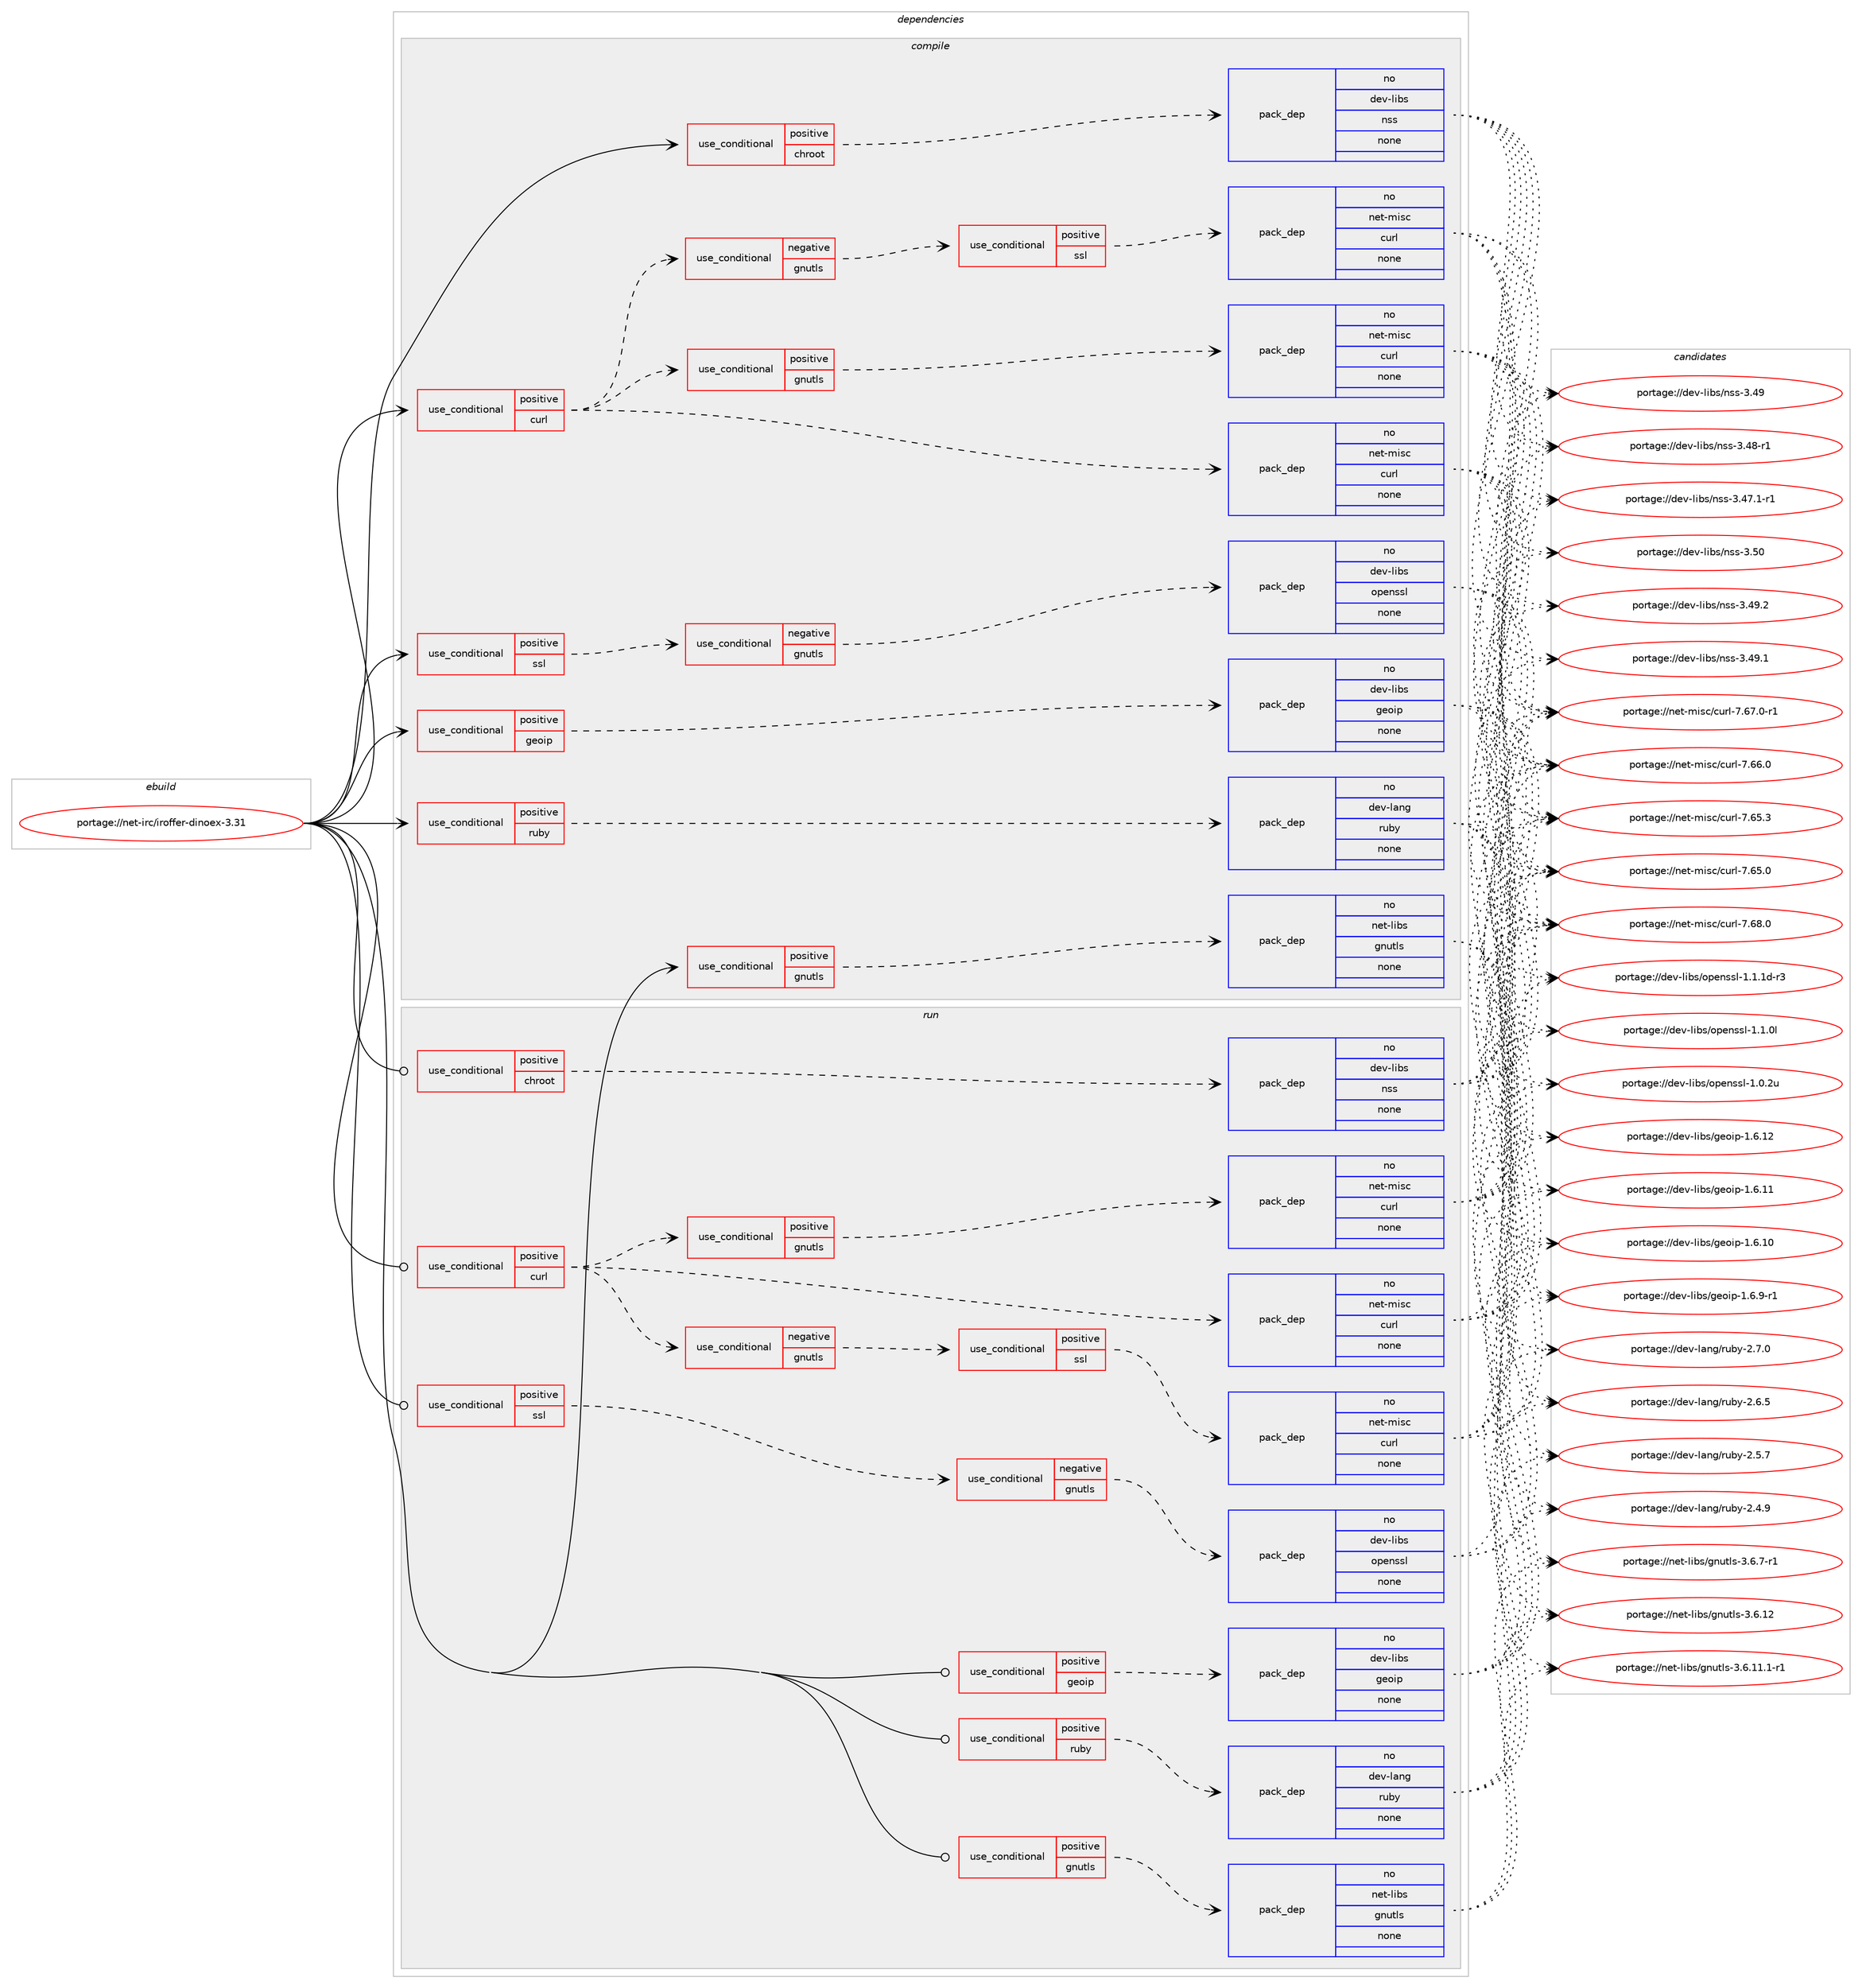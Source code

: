 digraph prolog {

# *************
# Graph options
# *************

newrank=true;
concentrate=true;
compound=true;
graph [rankdir=LR,fontname=Helvetica,fontsize=10,ranksep=1.5];#, ranksep=2.5, nodesep=0.2];
edge  [arrowhead=vee];
node  [fontname=Helvetica,fontsize=10];

# **********
# The ebuild
# **********

subgraph cluster_leftcol {
color=gray;
rank=same;
label=<<i>ebuild</i>>;
id [label="portage://net-irc/iroffer-dinoex-3.31", color=red, width=4, href="../net-irc/iroffer-dinoex-3.31.svg"];
}

# ****************
# The dependencies
# ****************

subgraph cluster_midcol {
color=gray;
label=<<i>dependencies</i>>;
subgraph cluster_compile {
fillcolor="#eeeeee";
style=filled;
label=<<i>compile</i>>;
subgraph cond27062 {
dependency126607 [label=<<TABLE BORDER="0" CELLBORDER="1" CELLSPACING="0" CELLPADDING="4"><TR><TD ROWSPAN="3" CELLPADDING="10">use_conditional</TD></TR><TR><TD>positive</TD></TR><TR><TD>chroot</TD></TR></TABLE>>, shape=none, color=red];
subgraph pack97362 {
dependency126608 [label=<<TABLE BORDER="0" CELLBORDER="1" CELLSPACING="0" CELLPADDING="4" WIDTH="220"><TR><TD ROWSPAN="6" CELLPADDING="30">pack_dep</TD></TR><TR><TD WIDTH="110">no</TD></TR><TR><TD>dev-libs</TD></TR><TR><TD>nss</TD></TR><TR><TD>none</TD></TR><TR><TD></TD></TR></TABLE>>, shape=none, color=blue];
}
dependency126607:e -> dependency126608:w [weight=20,style="dashed",arrowhead="vee"];
}
id:e -> dependency126607:w [weight=20,style="solid",arrowhead="vee"];
subgraph cond27063 {
dependency126609 [label=<<TABLE BORDER="0" CELLBORDER="1" CELLSPACING="0" CELLPADDING="4"><TR><TD ROWSPAN="3" CELLPADDING="10">use_conditional</TD></TR><TR><TD>positive</TD></TR><TR><TD>curl</TD></TR></TABLE>>, shape=none, color=red];
subgraph pack97363 {
dependency126610 [label=<<TABLE BORDER="0" CELLBORDER="1" CELLSPACING="0" CELLPADDING="4" WIDTH="220"><TR><TD ROWSPAN="6" CELLPADDING="30">pack_dep</TD></TR><TR><TD WIDTH="110">no</TD></TR><TR><TD>net-misc</TD></TR><TR><TD>curl</TD></TR><TR><TD>none</TD></TR><TR><TD></TD></TR></TABLE>>, shape=none, color=blue];
}
dependency126609:e -> dependency126610:w [weight=20,style="dashed",arrowhead="vee"];
subgraph cond27064 {
dependency126611 [label=<<TABLE BORDER="0" CELLBORDER="1" CELLSPACING="0" CELLPADDING="4"><TR><TD ROWSPAN="3" CELLPADDING="10">use_conditional</TD></TR><TR><TD>positive</TD></TR><TR><TD>gnutls</TD></TR></TABLE>>, shape=none, color=red];
subgraph pack97364 {
dependency126612 [label=<<TABLE BORDER="0" CELLBORDER="1" CELLSPACING="0" CELLPADDING="4" WIDTH="220"><TR><TD ROWSPAN="6" CELLPADDING="30">pack_dep</TD></TR><TR><TD WIDTH="110">no</TD></TR><TR><TD>net-misc</TD></TR><TR><TD>curl</TD></TR><TR><TD>none</TD></TR><TR><TD></TD></TR></TABLE>>, shape=none, color=blue];
}
dependency126611:e -> dependency126612:w [weight=20,style="dashed",arrowhead="vee"];
}
dependency126609:e -> dependency126611:w [weight=20,style="dashed",arrowhead="vee"];
subgraph cond27065 {
dependency126613 [label=<<TABLE BORDER="0" CELLBORDER="1" CELLSPACING="0" CELLPADDING="4"><TR><TD ROWSPAN="3" CELLPADDING="10">use_conditional</TD></TR><TR><TD>negative</TD></TR><TR><TD>gnutls</TD></TR></TABLE>>, shape=none, color=red];
subgraph cond27066 {
dependency126614 [label=<<TABLE BORDER="0" CELLBORDER="1" CELLSPACING="0" CELLPADDING="4"><TR><TD ROWSPAN="3" CELLPADDING="10">use_conditional</TD></TR><TR><TD>positive</TD></TR><TR><TD>ssl</TD></TR></TABLE>>, shape=none, color=red];
subgraph pack97365 {
dependency126615 [label=<<TABLE BORDER="0" CELLBORDER="1" CELLSPACING="0" CELLPADDING="4" WIDTH="220"><TR><TD ROWSPAN="6" CELLPADDING="30">pack_dep</TD></TR><TR><TD WIDTH="110">no</TD></TR><TR><TD>net-misc</TD></TR><TR><TD>curl</TD></TR><TR><TD>none</TD></TR><TR><TD></TD></TR></TABLE>>, shape=none, color=blue];
}
dependency126614:e -> dependency126615:w [weight=20,style="dashed",arrowhead="vee"];
}
dependency126613:e -> dependency126614:w [weight=20,style="dashed",arrowhead="vee"];
}
dependency126609:e -> dependency126613:w [weight=20,style="dashed",arrowhead="vee"];
}
id:e -> dependency126609:w [weight=20,style="solid",arrowhead="vee"];
subgraph cond27067 {
dependency126616 [label=<<TABLE BORDER="0" CELLBORDER="1" CELLSPACING="0" CELLPADDING="4"><TR><TD ROWSPAN="3" CELLPADDING="10">use_conditional</TD></TR><TR><TD>positive</TD></TR><TR><TD>geoip</TD></TR></TABLE>>, shape=none, color=red];
subgraph pack97366 {
dependency126617 [label=<<TABLE BORDER="0" CELLBORDER="1" CELLSPACING="0" CELLPADDING="4" WIDTH="220"><TR><TD ROWSPAN="6" CELLPADDING="30">pack_dep</TD></TR><TR><TD WIDTH="110">no</TD></TR><TR><TD>dev-libs</TD></TR><TR><TD>geoip</TD></TR><TR><TD>none</TD></TR><TR><TD></TD></TR></TABLE>>, shape=none, color=blue];
}
dependency126616:e -> dependency126617:w [weight=20,style="dashed",arrowhead="vee"];
}
id:e -> dependency126616:w [weight=20,style="solid",arrowhead="vee"];
subgraph cond27068 {
dependency126618 [label=<<TABLE BORDER="0" CELLBORDER="1" CELLSPACING="0" CELLPADDING="4"><TR><TD ROWSPAN="3" CELLPADDING="10">use_conditional</TD></TR><TR><TD>positive</TD></TR><TR><TD>gnutls</TD></TR></TABLE>>, shape=none, color=red];
subgraph pack97367 {
dependency126619 [label=<<TABLE BORDER="0" CELLBORDER="1" CELLSPACING="0" CELLPADDING="4" WIDTH="220"><TR><TD ROWSPAN="6" CELLPADDING="30">pack_dep</TD></TR><TR><TD WIDTH="110">no</TD></TR><TR><TD>net-libs</TD></TR><TR><TD>gnutls</TD></TR><TR><TD>none</TD></TR><TR><TD></TD></TR></TABLE>>, shape=none, color=blue];
}
dependency126618:e -> dependency126619:w [weight=20,style="dashed",arrowhead="vee"];
}
id:e -> dependency126618:w [weight=20,style="solid",arrowhead="vee"];
subgraph cond27069 {
dependency126620 [label=<<TABLE BORDER="0" CELLBORDER="1" CELLSPACING="0" CELLPADDING="4"><TR><TD ROWSPAN="3" CELLPADDING="10">use_conditional</TD></TR><TR><TD>positive</TD></TR><TR><TD>ruby</TD></TR></TABLE>>, shape=none, color=red];
subgraph pack97368 {
dependency126621 [label=<<TABLE BORDER="0" CELLBORDER="1" CELLSPACING="0" CELLPADDING="4" WIDTH="220"><TR><TD ROWSPAN="6" CELLPADDING="30">pack_dep</TD></TR><TR><TD WIDTH="110">no</TD></TR><TR><TD>dev-lang</TD></TR><TR><TD>ruby</TD></TR><TR><TD>none</TD></TR><TR><TD></TD></TR></TABLE>>, shape=none, color=blue];
}
dependency126620:e -> dependency126621:w [weight=20,style="dashed",arrowhead="vee"];
}
id:e -> dependency126620:w [weight=20,style="solid",arrowhead="vee"];
subgraph cond27070 {
dependency126622 [label=<<TABLE BORDER="0" CELLBORDER="1" CELLSPACING="0" CELLPADDING="4"><TR><TD ROWSPAN="3" CELLPADDING="10">use_conditional</TD></TR><TR><TD>positive</TD></TR><TR><TD>ssl</TD></TR></TABLE>>, shape=none, color=red];
subgraph cond27071 {
dependency126623 [label=<<TABLE BORDER="0" CELLBORDER="1" CELLSPACING="0" CELLPADDING="4"><TR><TD ROWSPAN="3" CELLPADDING="10">use_conditional</TD></TR><TR><TD>negative</TD></TR><TR><TD>gnutls</TD></TR></TABLE>>, shape=none, color=red];
subgraph pack97369 {
dependency126624 [label=<<TABLE BORDER="0" CELLBORDER="1" CELLSPACING="0" CELLPADDING="4" WIDTH="220"><TR><TD ROWSPAN="6" CELLPADDING="30">pack_dep</TD></TR><TR><TD WIDTH="110">no</TD></TR><TR><TD>dev-libs</TD></TR><TR><TD>openssl</TD></TR><TR><TD>none</TD></TR><TR><TD></TD></TR></TABLE>>, shape=none, color=blue];
}
dependency126623:e -> dependency126624:w [weight=20,style="dashed",arrowhead="vee"];
}
dependency126622:e -> dependency126623:w [weight=20,style="dashed",arrowhead="vee"];
}
id:e -> dependency126622:w [weight=20,style="solid",arrowhead="vee"];
}
subgraph cluster_compileandrun {
fillcolor="#eeeeee";
style=filled;
label=<<i>compile and run</i>>;
}
subgraph cluster_run {
fillcolor="#eeeeee";
style=filled;
label=<<i>run</i>>;
subgraph cond27072 {
dependency126625 [label=<<TABLE BORDER="0" CELLBORDER="1" CELLSPACING="0" CELLPADDING="4"><TR><TD ROWSPAN="3" CELLPADDING="10">use_conditional</TD></TR><TR><TD>positive</TD></TR><TR><TD>chroot</TD></TR></TABLE>>, shape=none, color=red];
subgraph pack97370 {
dependency126626 [label=<<TABLE BORDER="0" CELLBORDER="1" CELLSPACING="0" CELLPADDING="4" WIDTH="220"><TR><TD ROWSPAN="6" CELLPADDING="30">pack_dep</TD></TR><TR><TD WIDTH="110">no</TD></TR><TR><TD>dev-libs</TD></TR><TR><TD>nss</TD></TR><TR><TD>none</TD></TR><TR><TD></TD></TR></TABLE>>, shape=none, color=blue];
}
dependency126625:e -> dependency126626:w [weight=20,style="dashed",arrowhead="vee"];
}
id:e -> dependency126625:w [weight=20,style="solid",arrowhead="odot"];
subgraph cond27073 {
dependency126627 [label=<<TABLE BORDER="0" CELLBORDER="1" CELLSPACING="0" CELLPADDING="4"><TR><TD ROWSPAN="3" CELLPADDING="10">use_conditional</TD></TR><TR><TD>positive</TD></TR><TR><TD>curl</TD></TR></TABLE>>, shape=none, color=red];
subgraph pack97371 {
dependency126628 [label=<<TABLE BORDER="0" CELLBORDER="1" CELLSPACING="0" CELLPADDING="4" WIDTH="220"><TR><TD ROWSPAN="6" CELLPADDING="30">pack_dep</TD></TR><TR><TD WIDTH="110">no</TD></TR><TR><TD>net-misc</TD></TR><TR><TD>curl</TD></TR><TR><TD>none</TD></TR><TR><TD></TD></TR></TABLE>>, shape=none, color=blue];
}
dependency126627:e -> dependency126628:w [weight=20,style="dashed",arrowhead="vee"];
subgraph cond27074 {
dependency126629 [label=<<TABLE BORDER="0" CELLBORDER="1" CELLSPACING="0" CELLPADDING="4"><TR><TD ROWSPAN="3" CELLPADDING="10">use_conditional</TD></TR><TR><TD>positive</TD></TR><TR><TD>gnutls</TD></TR></TABLE>>, shape=none, color=red];
subgraph pack97372 {
dependency126630 [label=<<TABLE BORDER="0" CELLBORDER="1" CELLSPACING="0" CELLPADDING="4" WIDTH="220"><TR><TD ROWSPAN="6" CELLPADDING="30">pack_dep</TD></TR><TR><TD WIDTH="110">no</TD></TR><TR><TD>net-misc</TD></TR><TR><TD>curl</TD></TR><TR><TD>none</TD></TR><TR><TD></TD></TR></TABLE>>, shape=none, color=blue];
}
dependency126629:e -> dependency126630:w [weight=20,style="dashed",arrowhead="vee"];
}
dependency126627:e -> dependency126629:w [weight=20,style="dashed",arrowhead="vee"];
subgraph cond27075 {
dependency126631 [label=<<TABLE BORDER="0" CELLBORDER="1" CELLSPACING="0" CELLPADDING="4"><TR><TD ROWSPAN="3" CELLPADDING="10">use_conditional</TD></TR><TR><TD>negative</TD></TR><TR><TD>gnutls</TD></TR></TABLE>>, shape=none, color=red];
subgraph cond27076 {
dependency126632 [label=<<TABLE BORDER="0" CELLBORDER="1" CELLSPACING="0" CELLPADDING="4"><TR><TD ROWSPAN="3" CELLPADDING="10">use_conditional</TD></TR><TR><TD>positive</TD></TR><TR><TD>ssl</TD></TR></TABLE>>, shape=none, color=red];
subgraph pack97373 {
dependency126633 [label=<<TABLE BORDER="0" CELLBORDER="1" CELLSPACING="0" CELLPADDING="4" WIDTH="220"><TR><TD ROWSPAN="6" CELLPADDING="30">pack_dep</TD></TR><TR><TD WIDTH="110">no</TD></TR><TR><TD>net-misc</TD></TR><TR><TD>curl</TD></TR><TR><TD>none</TD></TR><TR><TD></TD></TR></TABLE>>, shape=none, color=blue];
}
dependency126632:e -> dependency126633:w [weight=20,style="dashed",arrowhead="vee"];
}
dependency126631:e -> dependency126632:w [weight=20,style="dashed",arrowhead="vee"];
}
dependency126627:e -> dependency126631:w [weight=20,style="dashed",arrowhead="vee"];
}
id:e -> dependency126627:w [weight=20,style="solid",arrowhead="odot"];
subgraph cond27077 {
dependency126634 [label=<<TABLE BORDER="0" CELLBORDER="1" CELLSPACING="0" CELLPADDING="4"><TR><TD ROWSPAN="3" CELLPADDING="10">use_conditional</TD></TR><TR><TD>positive</TD></TR><TR><TD>geoip</TD></TR></TABLE>>, shape=none, color=red];
subgraph pack97374 {
dependency126635 [label=<<TABLE BORDER="0" CELLBORDER="1" CELLSPACING="0" CELLPADDING="4" WIDTH="220"><TR><TD ROWSPAN="6" CELLPADDING="30">pack_dep</TD></TR><TR><TD WIDTH="110">no</TD></TR><TR><TD>dev-libs</TD></TR><TR><TD>geoip</TD></TR><TR><TD>none</TD></TR><TR><TD></TD></TR></TABLE>>, shape=none, color=blue];
}
dependency126634:e -> dependency126635:w [weight=20,style="dashed",arrowhead="vee"];
}
id:e -> dependency126634:w [weight=20,style="solid",arrowhead="odot"];
subgraph cond27078 {
dependency126636 [label=<<TABLE BORDER="0" CELLBORDER="1" CELLSPACING="0" CELLPADDING="4"><TR><TD ROWSPAN="3" CELLPADDING="10">use_conditional</TD></TR><TR><TD>positive</TD></TR><TR><TD>gnutls</TD></TR></TABLE>>, shape=none, color=red];
subgraph pack97375 {
dependency126637 [label=<<TABLE BORDER="0" CELLBORDER="1" CELLSPACING="0" CELLPADDING="4" WIDTH="220"><TR><TD ROWSPAN="6" CELLPADDING="30">pack_dep</TD></TR><TR><TD WIDTH="110">no</TD></TR><TR><TD>net-libs</TD></TR><TR><TD>gnutls</TD></TR><TR><TD>none</TD></TR><TR><TD></TD></TR></TABLE>>, shape=none, color=blue];
}
dependency126636:e -> dependency126637:w [weight=20,style="dashed",arrowhead="vee"];
}
id:e -> dependency126636:w [weight=20,style="solid",arrowhead="odot"];
subgraph cond27079 {
dependency126638 [label=<<TABLE BORDER="0" CELLBORDER="1" CELLSPACING="0" CELLPADDING="4"><TR><TD ROWSPAN="3" CELLPADDING="10">use_conditional</TD></TR><TR><TD>positive</TD></TR><TR><TD>ruby</TD></TR></TABLE>>, shape=none, color=red];
subgraph pack97376 {
dependency126639 [label=<<TABLE BORDER="0" CELLBORDER="1" CELLSPACING="0" CELLPADDING="4" WIDTH="220"><TR><TD ROWSPAN="6" CELLPADDING="30">pack_dep</TD></TR><TR><TD WIDTH="110">no</TD></TR><TR><TD>dev-lang</TD></TR><TR><TD>ruby</TD></TR><TR><TD>none</TD></TR><TR><TD></TD></TR></TABLE>>, shape=none, color=blue];
}
dependency126638:e -> dependency126639:w [weight=20,style="dashed",arrowhead="vee"];
}
id:e -> dependency126638:w [weight=20,style="solid",arrowhead="odot"];
subgraph cond27080 {
dependency126640 [label=<<TABLE BORDER="0" CELLBORDER="1" CELLSPACING="0" CELLPADDING="4"><TR><TD ROWSPAN="3" CELLPADDING="10">use_conditional</TD></TR><TR><TD>positive</TD></TR><TR><TD>ssl</TD></TR></TABLE>>, shape=none, color=red];
subgraph cond27081 {
dependency126641 [label=<<TABLE BORDER="0" CELLBORDER="1" CELLSPACING="0" CELLPADDING="4"><TR><TD ROWSPAN="3" CELLPADDING="10">use_conditional</TD></TR><TR><TD>negative</TD></TR><TR><TD>gnutls</TD></TR></TABLE>>, shape=none, color=red];
subgraph pack97377 {
dependency126642 [label=<<TABLE BORDER="0" CELLBORDER="1" CELLSPACING="0" CELLPADDING="4" WIDTH="220"><TR><TD ROWSPAN="6" CELLPADDING="30">pack_dep</TD></TR><TR><TD WIDTH="110">no</TD></TR><TR><TD>dev-libs</TD></TR><TR><TD>openssl</TD></TR><TR><TD>none</TD></TR><TR><TD></TD></TR></TABLE>>, shape=none, color=blue];
}
dependency126641:e -> dependency126642:w [weight=20,style="dashed",arrowhead="vee"];
}
dependency126640:e -> dependency126641:w [weight=20,style="dashed",arrowhead="vee"];
}
id:e -> dependency126640:w [weight=20,style="solid",arrowhead="odot"];
}
}

# **************
# The candidates
# **************

subgraph cluster_choices {
rank=same;
color=gray;
label=<<i>candidates</i>>;

subgraph choice97362 {
color=black;
nodesep=1;
choice1001011184510810598115471101151154551465348 [label="portage://dev-libs/nss-3.50", color=red, width=4,href="../dev-libs/nss-3.50.svg"];
choice10010111845108105981154711011511545514652574650 [label="portage://dev-libs/nss-3.49.2", color=red, width=4,href="../dev-libs/nss-3.49.2.svg"];
choice10010111845108105981154711011511545514652574649 [label="portage://dev-libs/nss-3.49.1", color=red, width=4,href="../dev-libs/nss-3.49.1.svg"];
choice1001011184510810598115471101151154551465257 [label="portage://dev-libs/nss-3.49", color=red, width=4,href="../dev-libs/nss-3.49.svg"];
choice10010111845108105981154711011511545514652564511449 [label="portage://dev-libs/nss-3.48-r1", color=red, width=4,href="../dev-libs/nss-3.48-r1.svg"];
choice100101118451081059811547110115115455146525546494511449 [label="portage://dev-libs/nss-3.47.1-r1", color=red, width=4,href="../dev-libs/nss-3.47.1-r1.svg"];
dependency126608:e -> choice1001011184510810598115471101151154551465348:w [style=dotted,weight="100"];
dependency126608:e -> choice10010111845108105981154711011511545514652574650:w [style=dotted,weight="100"];
dependency126608:e -> choice10010111845108105981154711011511545514652574649:w [style=dotted,weight="100"];
dependency126608:e -> choice1001011184510810598115471101151154551465257:w [style=dotted,weight="100"];
dependency126608:e -> choice10010111845108105981154711011511545514652564511449:w [style=dotted,weight="100"];
dependency126608:e -> choice100101118451081059811547110115115455146525546494511449:w [style=dotted,weight="100"];
}
subgraph choice97363 {
color=black;
nodesep=1;
choice1101011164510910511599479911711410845554654564648 [label="portage://net-misc/curl-7.68.0", color=red, width=4,href="../net-misc/curl-7.68.0.svg"];
choice11010111645109105115994799117114108455546545546484511449 [label="portage://net-misc/curl-7.67.0-r1", color=red, width=4,href="../net-misc/curl-7.67.0-r1.svg"];
choice1101011164510910511599479911711410845554654544648 [label="portage://net-misc/curl-7.66.0", color=red, width=4,href="../net-misc/curl-7.66.0.svg"];
choice1101011164510910511599479911711410845554654534651 [label="portage://net-misc/curl-7.65.3", color=red, width=4,href="../net-misc/curl-7.65.3.svg"];
choice1101011164510910511599479911711410845554654534648 [label="portage://net-misc/curl-7.65.0", color=red, width=4,href="../net-misc/curl-7.65.0.svg"];
dependency126610:e -> choice1101011164510910511599479911711410845554654564648:w [style=dotted,weight="100"];
dependency126610:e -> choice11010111645109105115994799117114108455546545546484511449:w [style=dotted,weight="100"];
dependency126610:e -> choice1101011164510910511599479911711410845554654544648:w [style=dotted,weight="100"];
dependency126610:e -> choice1101011164510910511599479911711410845554654534651:w [style=dotted,weight="100"];
dependency126610:e -> choice1101011164510910511599479911711410845554654534648:w [style=dotted,weight="100"];
}
subgraph choice97364 {
color=black;
nodesep=1;
choice1101011164510910511599479911711410845554654564648 [label="portage://net-misc/curl-7.68.0", color=red, width=4,href="../net-misc/curl-7.68.0.svg"];
choice11010111645109105115994799117114108455546545546484511449 [label="portage://net-misc/curl-7.67.0-r1", color=red, width=4,href="../net-misc/curl-7.67.0-r1.svg"];
choice1101011164510910511599479911711410845554654544648 [label="portage://net-misc/curl-7.66.0", color=red, width=4,href="../net-misc/curl-7.66.0.svg"];
choice1101011164510910511599479911711410845554654534651 [label="portage://net-misc/curl-7.65.3", color=red, width=4,href="../net-misc/curl-7.65.3.svg"];
choice1101011164510910511599479911711410845554654534648 [label="portage://net-misc/curl-7.65.0", color=red, width=4,href="../net-misc/curl-7.65.0.svg"];
dependency126612:e -> choice1101011164510910511599479911711410845554654564648:w [style=dotted,weight="100"];
dependency126612:e -> choice11010111645109105115994799117114108455546545546484511449:w [style=dotted,weight="100"];
dependency126612:e -> choice1101011164510910511599479911711410845554654544648:w [style=dotted,weight="100"];
dependency126612:e -> choice1101011164510910511599479911711410845554654534651:w [style=dotted,weight="100"];
dependency126612:e -> choice1101011164510910511599479911711410845554654534648:w [style=dotted,weight="100"];
}
subgraph choice97365 {
color=black;
nodesep=1;
choice1101011164510910511599479911711410845554654564648 [label="portage://net-misc/curl-7.68.0", color=red, width=4,href="../net-misc/curl-7.68.0.svg"];
choice11010111645109105115994799117114108455546545546484511449 [label="portage://net-misc/curl-7.67.0-r1", color=red, width=4,href="../net-misc/curl-7.67.0-r1.svg"];
choice1101011164510910511599479911711410845554654544648 [label="portage://net-misc/curl-7.66.0", color=red, width=4,href="../net-misc/curl-7.66.0.svg"];
choice1101011164510910511599479911711410845554654534651 [label="portage://net-misc/curl-7.65.3", color=red, width=4,href="../net-misc/curl-7.65.3.svg"];
choice1101011164510910511599479911711410845554654534648 [label="portage://net-misc/curl-7.65.0", color=red, width=4,href="../net-misc/curl-7.65.0.svg"];
dependency126615:e -> choice1101011164510910511599479911711410845554654564648:w [style=dotted,weight="100"];
dependency126615:e -> choice11010111645109105115994799117114108455546545546484511449:w [style=dotted,weight="100"];
dependency126615:e -> choice1101011164510910511599479911711410845554654544648:w [style=dotted,weight="100"];
dependency126615:e -> choice1101011164510910511599479911711410845554654534651:w [style=dotted,weight="100"];
dependency126615:e -> choice1101011164510910511599479911711410845554654534648:w [style=dotted,weight="100"];
}
subgraph choice97366 {
color=black;
nodesep=1;
choice1001011184510810598115471031011111051124549465446574511449 [label="portage://dev-libs/geoip-1.6.9-r1", color=red, width=4,href="../dev-libs/geoip-1.6.9-r1.svg"];
choice10010111845108105981154710310111110511245494654464950 [label="portage://dev-libs/geoip-1.6.12", color=red, width=4,href="../dev-libs/geoip-1.6.12.svg"];
choice10010111845108105981154710310111110511245494654464949 [label="portage://dev-libs/geoip-1.6.11", color=red, width=4,href="../dev-libs/geoip-1.6.11.svg"];
choice10010111845108105981154710310111110511245494654464948 [label="portage://dev-libs/geoip-1.6.10", color=red, width=4,href="../dev-libs/geoip-1.6.10.svg"];
dependency126617:e -> choice1001011184510810598115471031011111051124549465446574511449:w [style=dotted,weight="100"];
dependency126617:e -> choice10010111845108105981154710310111110511245494654464950:w [style=dotted,weight="100"];
dependency126617:e -> choice10010111845108105981154710310111110511245494654464949:w [style=dotted,weight="100"];
dependency126617:e -> choice10010111845108105981154710310111110511245494654464948:w [style=dotted,weight="100"];
}
subgraph choice97367 {
color=black;
nodesep=1;
choice1101011164510810598115471031101171161081154551465446554511449 [label="portage://net-libs/gnutls-3.6.7-r1", color=red, width=4,href="../net-libs/gnutls-3.6.7-r1.svg"];
choice11010111645108105981154710311011711610811545514654464950 [label="portage://net-libs/gnutls-3.6.12", color=red, width=4,href="../net-libs/gnutls-3.6.12.svg"];
choice1101011164510810598115471031101171161081154551465446494946494511449 [label="portage://net-libs/gnutls-3.6.11.1-r1", color=red, width=4,href="../net-libs/gnutls-3.6.11.1-r1.svg"];
dependency126619:e -> choice1101011164510810598115471031101171161081154551465446554511449:w [style=dotted,weight="100"];
dependency126619:e -> choice11010111645108105981154710311011711610811545514654464950:w [style=dotted,weight="100"];
dependency126619:e -> choice1101011164510810598115471031101171161081154551465446494946494511449:w [style=dotted,weight="100"];
}
subgraph choice97368 {
color=black;
nodesep=1;
choice10010111845108971101034711411798121455046554648 [label="portage://dev-lang/ruby-2.7.0", color=red, width=4,href="../dev-lang/ruby-2.7.0.svg"];
choice10010111845108971101034711411798121455046544653 [label="portage://dev-lang/ruby-2.6.5", color=red, width=4,href="../dev-lang/ruby-2.6.5.svg"];
choice10010111845108971101034711411798121455046534655 [label="portage://dev-lang/ruby-2.5.7", color=red, width=4,href="../dev-lang/ruby-2.5.7.svg"];
choice10010111845108971101034711411798121455046524657 [label="portage://dev-lang/ruby-2.4.9", color=red, width=4,href="../dev-lang/ruby-2.4.9.svg"];
dependency126621:e -> choice10010111845108971101034711411798121455046554648:w [style=dotted,weight="100"];
dependency126621:e -> choice10010111845108971101034711411798121455046544653:w [style=dotted,weight="100"];
dependency126621:e -> choice10010111845108971101034711411798121455046534655:w [style=dotted,weight="100"];
dependency126621:e -> choice10010111845108971101034711411798121455046524657:w [style=dotted,weight="100"];
}
subgraph choice97369 {
color=black;
nodesep=1;
choice1001011184510810598115471111121011101151151084549464946491004511451 [label="portage://dev-libs/openssl-1.1.1d-r3", color=red, width=4,href="../dev-libs/openssl-1.1.1d-r3.svg"];
choice100101118451081059811547111112101110115115108454946494648108 [label="portage://dev-libs/openssl-1.1.0l", color=red, width=4,href="../dev-libs/openssl-1.1.0l.svg"];
choice100101118451081059811547111112101110115115108454946484650117 [label="portage://dev-libs/openssl-1.0.2u", color=red, width=4,href="../dev-libs/openssl-1.0.2u.svg"];
dependency126624:e -> choice1001011184510810598115471111121011101151151084549464946491004511451:w [style=dotted,weight="100"];
dependency126624:e -> choice100101118451081059811547111112101110115115108454946494648108:w [style=dotted,weight="100"];
dependency126624:e -> choice100101118451081059811547111112101110115115108454946484650117:w [style=dotted,weight="100"];
}
subgraph choice97370 {
color=black;
nodesep=1;
choice1001011184510810598115471101151154551465348 [label="portage://dev-libs/nss-3.50", color=red, width=4,href="../dev-libs/nss-3.50.svg"];
choice10010111845108105981154711011511545514652574650 [label="portage://dev-libs/nss-3.49.2", color=red, width=4,href="../dev-libs/nss-3.49.2.svg"];
choice10010111845108105981154711011511545514652574649 [label="portage://dev-libs/nss-3.49.1", color=red, width=4,href="../dev-libs/nss-3.49.1.svg"];
choice1001011184510810598115471101151154551465257 [label="portage://dev-libs/nss-3.49", color=red, width=4,href="../dev-libs/nss-3.49.svg"];
choice10010111845108105981154711011511545514652564511449 [label="portage://dev-libs/nss-3.48-r1", color=red, width=4,href="../dev-libs/nss-3.48-r1.svg"];
choice100101118451081059811547110115115455146525546494511449 [label="portage://dev-libs/nss-3.47.1-r1", color=red, width=4,href="../dev-libs/nss-3.47.1-r1.svg"];
dependency126626:e -> choice1001011184510810598115471101151154551465348:w [style=dotted,weight="100"];
dependency126626:e -> choice10010111845108105981154711011511545514652574650:w [style=dotted,weight="100"];
dependency126626:e -> choice10010111845108105981154711011511545514652574649:w [style=dotted,weight="100"];
dependency126626:e -> choice1001011184510810598115471101151154551465257:w [style=dotted,weight="100"];
dependency126626:e -> choice10010111845108105981154711011511545514652564511449:w [style=dotted,weight="100"];
dependency126626:e -> choice100101118451081059811547110115115455146525546494511449:w [style=dotted,weight="100"];
}
subgraph choice97371 {
color=black;
nodesep=1;
choice1101011164510910511599479911711410845554654564648 [label="portage://net-misc/curl-7.68.0", color=red, width=4,href="../net-misc/curl-7.68.0.svg"];
choice11010111645109105115994799117114108455546545546484511449 [label="portage://net-misc/curl-7.67.0-r1", color=red, width=4,href="../net-misc/curl-7.67.0-r1.svg"];
choice1101011164510910511599479911711410845554654544648 [label="portage://net-misc/curl-7.66.0", color=red, width=4,href="../net-misc/curl-7.66.0.svg"];
choice1101011164510910511599479911711410845554654534651 [label="portage://net-misc/curl-7.65.3", color=red, width=4,href="../net-misc/curl-7.65.3.svg"];
choice1101011164510910511599479911711410845554654534648 [label="portage://net-misc/curl-7.65.0", color=red, width=4,href="../net-misc/curl-7.65.0.svg"];
dependency126628:e -> choice1101011164510910511599479911711410845554654564648:w [style=dotted,weight="100"];
dependency126628:e -> choice11010111645109105115994799117114108455546545546484511449:w [style=dotted,weight="100"];
dependency126628:e -> choice1101011164510910511599479911711410845554654544648:w [style=dotted,weight="100"];
dependency126628:e -> choice1101011164510910511599479911711410845554654534651:w [style=dotted,weight="100"];
dependency126628:e -> choice1101011164510910511599479911711410845554654534648:w [style=dotted,weight="100"];
}
subgraph choice97372 {
color=black;
nodesep=1;
choice1101011164510910511599479911711410845554654564648 [label="portage://net-misc/curl-7.68.0", color=red, width=4,href="../net-misc/curl-7.68.0.svg"];
choice11010111645109105115994799117114108455546545546484511449 [label="portage://net-misc/curl-7.67.0-r1", color=red, width=4,href="../net-misc/curl-7.67.0-r1.svg"];
choice1101011164510910511599479911711410845554654544648 [label="portage://net-misc/curl-7.66.0", color=red, width=4,href="../net-misc/curl-7.66.0.svg"];
choice1101011164510910511599479911711410845554654534651 [label="portage://net-misc/curl-7.65.3", color=red, width=4,href="../net-misc/curl-7.65.3.svg"];
choice1101011164510910511599479911711410845554654534648 [label="portage://net-misc/curl-7.65.0", color=red, width=4,href="../net-misc/curl-7.65.0.svg"];
dependency126630:e -> choice1101011164510910511599479911711410845554654564648:w [style=dotted,weight="100"];
dependency126630:e -> choice11010111645109105115994799117114108455546545546484511449:w [style=dotted,weight="100"];
dependency126630:e -> choice1101011164510910511599479911711410845554654544648:w [style=dotted,weight="100"];
dependency126630:e -> choice1101011164510910511599479911711410845554654534651:w [style=dotted,weight="100"];
dependency126630:e -> choice1101011164510910511599479911711410845554654534648:w [style=dotted,weight="100"];
}
subgraph choice97373 {
color=black;
nodesep=1;
choice1101011164510910511599479911711410845554654564648 [label="portage://net-misc/curl-7.68.0", color=red, width=4,href="../net-misc/curl-7.68.0.svg"];
choice11010111645109105115994799117114108455546545546484511449 [label="portage://net-misc/curl-7.67.0-r1", color=red, width=4,href="../net-misc/curl-7.67.0-r1.svg"];
choice1101011164510910511599479911711410845554654544648 [label="portage://net-misc/curl-7.66.0", color=red, width=4,href="../net-misc/curl-7.66.0.svg"];
choice1101011164510910511599479911711410845554654534651 [label="portage://net-misc/curl-7.65.3", color=red, width=4,href="../net-misc/curl-7.65.3.svg"];
choice1101011164510910511599479911711410845554654534648 [label="portage://net-misc/curl-7.65.0", color=red, width=4,href="../net-misc/curl-7.65.0.svg"];
dependency126633:e -> choice1101011164510910511599479911711410845554654564648:w [style=dotted,weight="100"];
dependency126633:e -> choice11010111645109105115994799117114108455546545546484511449:w [style=dotted,weight="100"];
dependency126633:e -> choice1101011164510910511599479911711410845554654544648:w [style=dotted,weight="100"];
dependency126633:e -> choice1101011164510910511599479911711410845554654534651:w [style=dotted,weight="100"];
dependency126633:e -> choice1101011164510910511599479911711410845554654534648:w [style=dotted,weight="100"];
}
subgraph choice97374 {
color=black;
nodesep=1;
choice1001011184510810598115471031011111051124549465446574511449 [label="portage://dev-libs/geoip-1.6.9-r1", color=red, width=4,href="../dev-libs/geoip-1.6.9-r1.svg"];
choice10010111845108105981154710310111110511245494654464950 [label="portage://dev-libs/geoip-1.6.12", color=red, width=4,href="../dev-libs/geoip-1.6.12.svg"];
choice10010111845108105981154710310111110511245494654464949 [label="portage://dev-libs/geoip-1.6.11", color=red, width=4,href="../dev-libs/geoip-1.6.11.svg"];
choice10010111845108105981154710310111110511245494654464948 [label="portage://dev-libs/geoip-1.6.10", color=red, width=4,href="../dev-libs/geoip-1.6.10.svg"];
dependency126635:e -> choice1001011184510810598115471031011111051124549465446574511449:w [style=dotted,weight="100"];
dependency126635:e -> choice10010111845108105981154710310111110511245494654464950:w [style=dotted,weight="100"];
dependency126635:e -> choice10010111845108105981154710310111110511245494654464949:w [style=dotted,weight="100"];
dependency126635:e -> choice10010111845108105981154710310111110511245494654464948:w [style=dotted,weight="100"];
}
subgraph choice97375 {
color=black;
nodesep=1;
choice1101011164510810598115471031101171161081154551465446554511449 [label="portage://net-libs/gnutls-3.6.7-r1", color=red, width=4,href="../net-libs/gnutls-3.6.7-r1.svg"];
choice11010111645108105981154710311011711610811545514654464950 [label="portage://net-libs/gnutls-3.6.12", color=red, width=4,href="../net-libs/gnutls-3.6.12.svg"];
choice1101011164510810598115471031101171161081154551465446494946494511449 [label="portage://net-libs/gnutls-3.6.11.1-r1", color=red, width=4,href="../net-libs/gnutls-3.6.11.1-r1.svg"];
dependency126637:e -> choice1101011164510810598115471031101171161081154551465446554511449:w [style=dotted,weight="100"];
dependency126637:e -> choice11010111645108105981154710311011711610811545514654464950:w [style=dotted,weight="100"];
dependency126637:e -> choice1101011164510810598115471031101171161081154551465446494946494511449:w [style=dotted,weight="100"];
}
subgraph choice97376 {
color=black;
nodesep=1;
choice10010111845108971101034711411798121455046554648 [label="portage://dev-lang/ruby-2.7.0", color=red, width=4,href="../dev-lang/ruby-2.7.0.svg"];
choice10010111845108971101034711411798121455046544653 [label="portage://dev-lang/ruby-2.6.5", color=red, width=4,href="../dev-lang/ruby-2.6.5.svg"];
choice10010111845108971101034711411798121455046534655 [label="portage://dev-lang/ruby-2.5.7", color=red, width=4,href="../dev-lang/ruby-2.5.7.svg"];
choice10010111845108971101034711411798121455046524657 [label="portage://dev-lang/ruby-2.4.9", color=red, width=4,href="../dev-lang/ruby-2.4.9.svg"];
dependency126639:e -> choice10010111845108971101034711411798121455046554648:w [style=dotted,weight="100"];
dependency126639:e -> choice10010111845108971101034711411798121455046544653:w [style=dotted,weight="100"];
dependency126639:e -> choice10010111845108971101034711411798121455046534655:w [style=dotted,weight="100"];
dependency126639:e -> choice10010111845108971101034711411798121455046524657:w [style=dotted,weight="100"];
}
subgraph choice97377 {
color=black;
nodesep=1;
choice1001011184510810598115471111121011101151151084549464946491004511451 [label="portage://dev-libs/openssl-1.1.1d-r3", color=red, width=4,href="../dev-libs/openssl-1.1.1d-r3.svg"];
choice100101118451081059811547111112101110115115108454946494648108 [label="portage://dev-libs/openssl-1.1.0l", color=red, width=4,href="../dev-libs/openssl-1.1.0l.svg"];
choice100101118451081059811547111112101110115115108454946484650117 [label="portage://dev-libs/openssl-1.0.2u", color=red, width=4,href="../dev-libs/openssl-1.0.2u.svg"];
dependency126642:e -> choice1001011184510810598115471111121011101151151084549464946491004511451:w [style=dotted,weight="100"];
dependency126642:e -> choice100101118451081059811547111112101110115115108454946494648108:w [style=dotted,weight="100"];
dependency126642:e -> choice100101118451081059811547111112101110115115108454946484650117:w [style=dotted,weight="100"];
}
}

}
